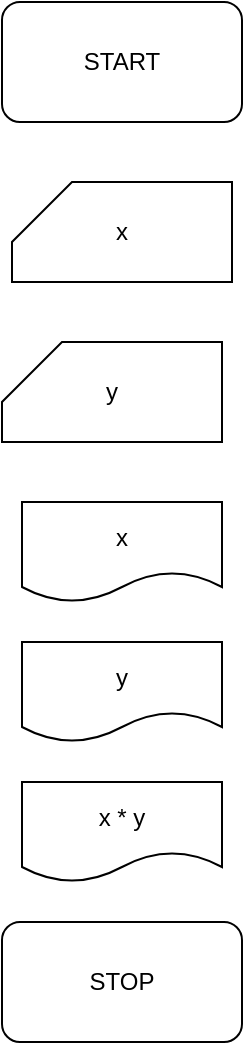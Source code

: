 <mxfile version="22.1.1" type="device">
  <diagram name="Page-1" id="BMmYorDSqovkO62SPQia">
    <mxGraphModel dx="1493" dy="782" grid="1" gridSize="10" guides="1" tooltips="1" connect="1" arrows="1" fold="1" page="1" pageScale="1" pageWidth="850" pageHeight="1100" math="0" shadow="0">
      <root>
        <mxCell id="0" />
        <mxCell id="1" parent="0" />
        <mxCell id="TVeI2l5xT1gAIout_zx7-1" value="START" style="rounded=1;whiteSpace=wrap;html=1;" vertex="1" parent="1">
          <mxGeometry x="230" y="130" width="120" height="60" as="geometry" />
        </mxCell>
        <mxCell id="TVeI2l5xT1gAIout_zx7-2" value="STOP" style="rounded=1;whiteSpace=wrap;html=1;" vertex="1" parent="1">
          <mxGeometry x="230" y="590" width="120" height="60" as="geometry" />
        </mxCell>
        <mxCell id="TVeI2l5xT1gAIout_zx7-3" value="x" style="shape=card;whiteSpace=wrap;html=1;" vertex="1" parent="1">
          <mxGeometry x="235" y="220" width="110" height="50" as="geometry" />
        </mxCell>
        <mxCell id="TVeI2l5xT1gAIout_zx7-4" value="y" style="shape=card;whiteSpace=wrap;html=1;" vertex="1" parent="1">
          <mxGeometry x="230" y="300" width="110" height="50" as="geometry" />
        </mxCell>
        <mxCell id="TVeI2l5xT1gAIout_zx7-5" value="x" style="shape=document;whiteSpace=wrap;html=1;boundedLbl=1;" vertex="1" parent="1">
          <mxGeometry x="240" y="380" width="100" height="50" as="geometry" />
        </mxCell>
        <mxCell id="TVeI2l5xT1gAIout_zx7-6" value="y" style="shape=document;whiteSpace=wrap;html=1;boundedLbl=1;" vertex="1" parent="1">
          <mxGeometry x="240" y="450" width="100" height="50" as="geometry" />
        </mxCell>
        <mxCell id="TVeI2l5xT1gAIout_zx7-7" value="x * y" style="shape=document;whiteSpace=wrap;html=1;boundedLbl=1;" vertex="1" parent="1">
          <mxGeometry x="240" y="520" width="100" height="50" as="geometry" />
        </mxCell>
      </root>
    </mxGraphModel>
  </diagram>
</mxfile>
